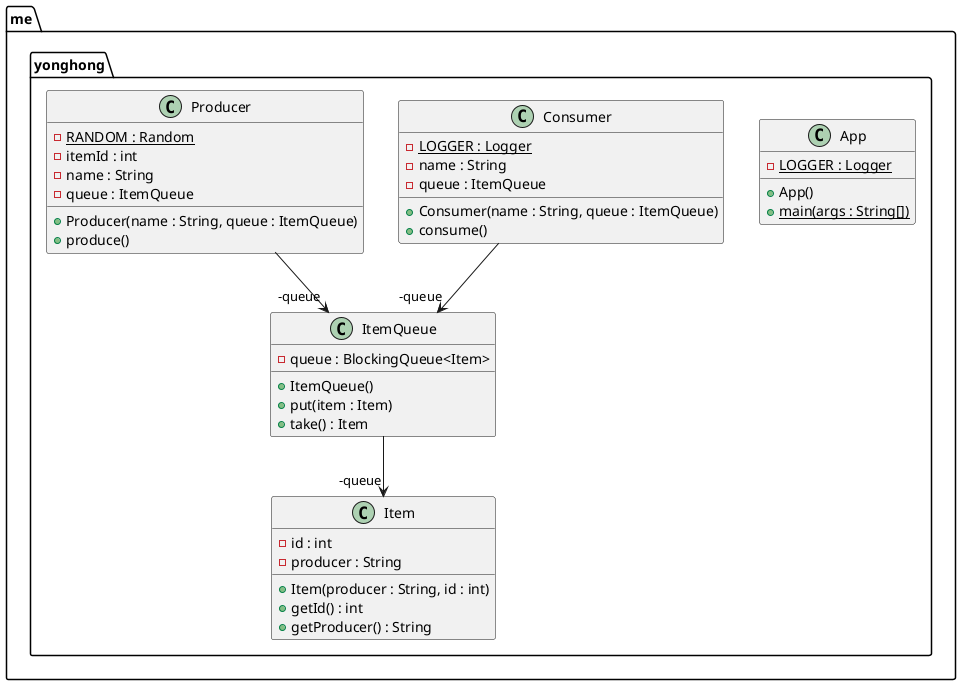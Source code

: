 @startuml
package me.yonghong {
  class App {
    - LOGGER : Logger {static}
    + App()
    + main(args : String[]) {static}
  }
  class Consumer {
    - LOGGER : Logger {static}
    - name : String
    - queue : ItemQueue
    + Consumer(name : String, queue : ItemQueue)
    + consume()
  }
  class Item {
    - id : int
    - producer : String
    + Item(producer : String, id : int)
    + getId() : int
    + getProducer() : String
  }
  class ItemQueue {
    - queue : BlockingQueue<Item>
    + ItemQueue()
    + put(item : Item)
    + take() : Item
  }
  class Producer {
    - RANDOM : Random {static}
    - itemId : int
    - name : String
    - queue : ItemQueue
    + Producer(name : String, queue : ItemQueue)
    + produce()
  }
}
Consumer -->  "-queue" ItemQueue
Producer -->  "-queue" ItemQueue
ItemQueue -->  "-queue" Item
@enduml